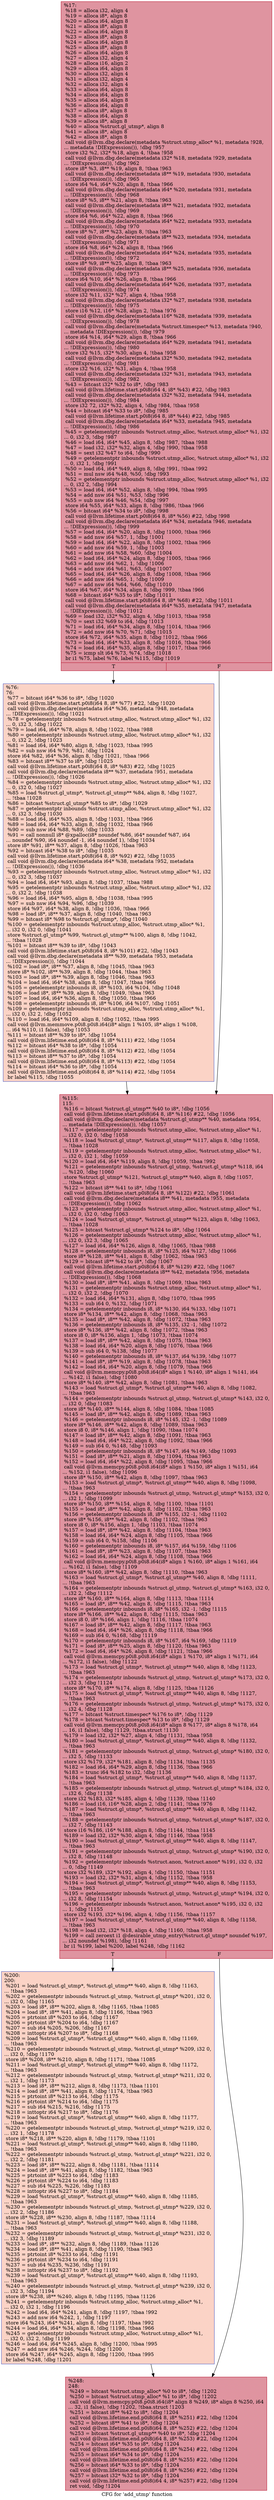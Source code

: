 digraph "CFG for 'add_utmp' function" {
	label="CFG for 'add_utmp' function";

	Node0x1e1cca0 [shape=record,color="#b70d28ff", style=filled, fillcolor="#b70d2870",label="{%17:\l  %18 = alloca i32, align 4\l  %19 = alloca i8*, align 8\l  %20 = alloca i64, align 8\l  %21 = alloca i8*, align 8\l  %22 = alloca i64, align 8\l  %23 = alloca i8*, align 8\l  %24 = alloca i64, align 8\l  %25 = alloca i8*, align 8\l  %26 = alloca i64, align 8\l  %27 = alloca i32, align 4\l  %28 = alloca i16, align 2\l  %29 = alloca i64, align 8\l  %30 = alloca i32, align 4\l  %31 = alloca i32, align 4\l  %32 = alloca i32, align 4\l  %33 = alloca i64, align 8\l  %34 = alloca i64, align 8\l  %35 = alloca i64, align 8\l  %36 = alloca i64, align 8\l  %37 = alloca i8*, align 8\l  %38 = alloca i64, align 8\l  %39 = alloca i8*, align 8\l  %40 = alloca %struct.gl_utmp*, align 8\l  %41 = alloca i8*, align 8\l  %42 = alloca i8*, align 8\l  call void @llvm.dbg.declare(metadata %struct.utmp_alloc* %1, metadata !928,\l... metadata !DIExpression()), !dbg !957\l  store i32 %2, i32* %18, align 4, !tbaa !958\l  call void @llvm.dbg.declare(metadata i32* %18, metadata !929, metadata\l... !DIExpression()), !dbg !962\l  store i8* %3, i8** %19, align 8, !tbaa !963\l  call void @llvm.dbg.declare(metadata i8** %19, metadata !930, metadata\l... !DIExpression()), !dbg !965\l  store i64 %4, i64* %20, align 8, !tbaa !966\l  call void @llvm.dbg.declare(metadata i64* %20, metadata !931, metadata\l... !DIExpression()), !dbg !968\l  store i8* %5, i8** %21, align 8, !tbaa !963\l  call void @llvm.dbg.declare(metadata i8** %21, metadata !932, metadata\l... !DIExpression()), !dbg !969\l  store i64 %6, i64* %22, align 8, !tbaa !966\l  call void @llvm.dbg.declare(metadata i64* %22, metadata !933, metadata\l... !DIExpression()), !dbg !970\l  store i8* %7, i8** %23, align 8, !tbaa !963\l  call void @llvm.dbg.declare(metadata i8** %23, metadata !934, metadata\l... !DIExpression()), !dbg !971\l  store i64 %8, i64* %24, align 8, !tbaa !966\l  call void @llvm.dbg.declare(metadata i64* %24, metadata !935, metadata\l... !DIExpression()), !dbg !972\l  store i8* %9, i8** %25, align 8, !tbaa !963\l  call void @llvm.dbg.declare(metadata i8** %25, metadata !936, metadata\l... !DIExpression()), !dbg !973\l  store i64 %10, i64* %26, align 8, !tbaa !966\l  call void @llvm.dbg.declare(metadata i64* %26, metadata !937, metadata\l... !DIExpression()), !dbg !974\l  store i32 %11, i32* %27, align 4, !tbaa !958\l  call void @llvm.dbg.declare(metadata i32* %27, metadata !938, metadata\l... !DIExpression()), !dbg !975\l  store i16 %12, i16* %28, align 2, !tbaa !976\l  call void @llvm.dbg.declare(metadata i16* %28, metadata !939, metadata\l... !DIExpression()), !dbg !978\l  call void @llvm.dbg.declare(metadata %struct.timespec* %13, metadata !940,\l... metadata !DIExpression()), !dbg !979\l  store i64 %14, i64* %29, align 8, !tbaa !966\l  call void @llvm.dbg.declare(metadata i64* %29, metadata !941, metadata\l... !DIExpression()), !dbg !980\l  store i32 %15, i32* %30, align 4, !tbaa !958\l  call void @llvm.dbg.declare(metadata i32* %30, metadata !942, metadata\l... !DIExpression()), !dbg !981\l  store i32 %16, i32* %31, align 4, !tbaa !958\l  call void @llvm.dbg.declare(metadata i32* %31, metadata !943, metadata\l... !DIExpression()), !dbg !982\l  %43 = bitcast i32* %32 to i8*, !dbg !983\l  call void @llvm.lifetime.start.p0i8(i64 4, i8* %43) #22, !dbg !983\l  call void @llvm.dbg.declare(metadata i32* %32, metadata !944, metadata\l... !DIExpression()), !dbg !984\l  store i32 72, i32* %32, align 4, !dbg !984, !tbaa !958\l  %44 = bitcast i64* %33 to i8*, !dbg !985\l  call void @llvm.lifetime.start.p0i8(i64 8, i8* %44) #22, !dbg !985\l  call void @llvm.dbg.declare(metadata i64* %33, metadata !945, metadata\l... !DIExpression()), !dbg !986\l  %45 = getelementptr inbounds %struct.utmp_alloc, %struct.utmp_alloc* %1, i32\l... 0, i32 3, !dbg !987\l  %46 = load i64, i64* %45, align 8, !dbg !987, !tbaa !988\l  %47 = load i32, i32* %32, align 4, !dbg !990, !tbaa !958\l  %48 = sext i32 %47 to i64, !dbg !990\l  %49 = getelementptr inbounds %struct.utmp_alloc, %struct.utmp_alloc* %1, i32\l... 0, i32 1, !dbg !991\l  %50 = load i64, i64* %49, align 8, !dbg !991, !tbaa !992\l  %51 = mul nsw i64 %48, %50, !dbg !993\l  %52 = getelementptr inbounds %struct.utmp_alloc, %struct.utmp_alloc* %1, i32\l... 0, i32 2, !dbg !994\l  %53 = load i64, i64* %52, align 8, !dbg !994, !tbaa !995\l  %54 = add nsw i64 %51, %53, !dbg !996\l  %55 = sub nsw i64 %46, %54, !dbg !997\l  store i64 %55, i64* %33, align 8, !dbg !986, !tbaa !966\l  %56 = bitcast i64* %34 to i8*, !dbg !998\l  call void @llvm.lifetime.start.p0i8(i64 8, i8* %56) #22, !dbg !998\l  call void @llvm.dbg.declare(metadata i64* %34, metadata !946, metadata\l... !DIExpression()), !dbg !999\l  %57 = load i64, i64* %20, align 8, !dbg !1000, !tbaa !966\l  %58 = add nsw i64 %57, 1, !dbg !1001\l  %59 = load i64, i64* %22, align 8, !dbg !1002, !tbaa !966\l  %60 = add nsw i64 %59, 1, !dbg !1003\l  %61 = add nsw i64 %58, %60, !dbg !1004\l  %62 = load i64, i64* %24, align 8, !dbg !1005, !tbaa !966\l  %63 = add nsw i64 %62, 1, !dbg !1006\l  %64 = add nsw i64 %61, %63, !dbg !1007\l  %65 = load i64, i64* %26, align 8, !dbg !1008, !tbaa !966\l  %66 = add nsw i64 %65, 1, !dbg !1009\l  %67 = add nsw i64 %64, %66, !dbg !1010\l  store i64 %67, i64* %34, align 8, !dbg !999, !tbaa !966\l  %68 = bitcast i64* %35 to i8*, !dbg !1011\l  call void @llvm.lifetime.start.p0i8(i64 8, i8* %68) #22, !dbg !1011\l  call void @llvm.dbg.declare(metadata i64* %35, metadata !947, metadata\l... !DIExpression()), !dbg !1012\l  %69 = load i32, i32* %32, align 4, !dbg !1013, !tbaa !958\l  %70 = sext i32 %69 to i64, !dbg !1013\l  %71 = load i64, i64* %34, align 8, !dbg !1014, !tbaa !966\l  %72 = add nsw i64 %70, %71, !dbg !1015\l  store i64 %72, i64* %35, align 8, !dbg !1012, !tbaa !966\l  %73 = load i64, i64* %33, align 8, !dbg !1016, !tbaa !966\l  %74 = load i64, i64* %35, align 8, !dbg !1017, !tbaa !966\l  %75 = icmp slt i64 %73, %74, !dbg !1018\l  br i1 %75, label %76, label %115, !dbg !1019\l|{<s0>T|<s1>F}}"];
	Node0x1e1cca0:s0 -> Node0x1e1cda0;
	Node0x1e1cca0:s1 -> Node0x1e1cdf0;
	Node0x1e1cda0 [shape=record,color="#3d50c3ff", style=filled, fillcolor="#f59c7d70",label="{%76:\l76:                                               \l  %77 = bitcast i64* %36 to i8*, !dbg !1020\l  call void @llvm.lifetime.start.p0i8(i64 8, i8* %77) #22, !dbg !1020\l  call void @llvm.dbg.declare(metadata i64* %36, metadata !948, metadata\l... !DIExpression()), !dbg !1021\l  %78 = getelementptr inbounds %struct.utmp_alloc, %struct.utmp_alloc* %1, i32\l... 0, i32 3, !dbg !1022\l  %79 = load i64, i64* %78, align 8, !dbg !1022, !tbaa !988\l  %80 = getelementptr inbounds %struct.utmp_alloc, %struct.utmp_alloc* %1, i32\l... 0, i32 2, !dbg !1023\l  %81 = load i64, i64* %80, align 8, !dbg !1023, !tbaa !995\l  %82 = sub nsw i64 %79, %81, !dbg !1024\l  store i64 %82, i64* %36, align 8, !dbg !1021, !tbaa !966\l  %83 = bitcast i8** %37 to i8*, !dbg !1025\l  call void @llvm.lifetime.start.p0i8(i64 8, i8* %83) #22, !dbg !1025\l  call void @llvm.dbg.declare(metadata i8** %37, metadata !951, metadata\l... !DIExpression()), !dbg !1026\l  %84 = getelementptr inbounds %struct.utmp_alloc, %struct.utmp_alloc* %1, i32\l... 0, i32 0, !dbg !1027\l  %85 = load %struct.gl_utmp*, %struct.gl_utmp** %84, align 8, !dbg !1027,\l... !tbaa !1028\l  %86 = bitcast %struct.gl_utmp* %85 to i8*, !dbg !1029\l  %87 = getelementptr inbounds %struct.utmp_alloc, %struct.utmp_alloc* %1, i32\l... 0, i32 3, !dbg !1030\l  %88 = load i64, i64* %35, align 8, !dbg !1031, !tbaa !966\l  %89 = load i64, i64* %33, align 8, !dbg !1032, !tbaa !966\l  %90 = sub nsw i64 %88, %89, !dbg !1033\l  %91 = call nonnull i8* @xpalloc(i8* noundef %86, i64* noundef %87, i64\l... noundef %90, i64 noundef -1, i64 noundef 1), !dbg !1034\l  store i8* %91, i8** %37, align 8, !dbg !1026, !tbaa !963\l  %92 = bitcast i64* %38 to i8*, !dbg !1035\l  call void @llvm.lifetime.start.p0i8(i64 8, i8* %92) #22, !dbg !1035\l  call void @llvm.dbg.declare(metadata i64* %38, metadata !952, metadata\l... !DIExpression()), !dbg !1036\l  %93 = getelementptr inbounds %struct.utmp_alloc, %struct.utmp_alloc* %1, i32\l... 0, i32 3, !dbg !1037\l  %94 = load i64, i64* %93, align 8, !dbg !1037, !tbaa !988\l  %95 = getelementptr inbounds %struct.utmp_alloc, %struct.utmp_alloc* %1, i32\l... 0, i32 2, !dbg !1038\l  %96 = load i64, i64* %95, align 8, !dbg !1038, !tbaa !995\l  %97 = sub nsw i64 %94, %96, !dbg !1039\l  store i64 %97, i64* %38, align 8, !dbg !1036, !tbaa !966\l  %98 = load i8*, i8** %37, align 8, !dbg !1040, !tbaa !963\l  %99 = bitcast i8* %98 to %struct.gl_utmp*, !dbg !1040\l  %100 = getelementptr inbounds %struct.utmp_alloc, %struct.utmp_alloc* %1,\l... i32 0, i32 0, !dbg !1041\l  store %struct.gl_utmp* %99, %struct.gl_utmp** %100, align 8, !dbg !1042,\l... !tbaa !1028\l  %101 = bitcast i8** %39 to i8*, !dbg !1043\l  call void @llvm.lifetime.start.p0i8(i64 8, i8* %101) #22, !dbg !1043\l  call void @llvm.dbg.declare(metadata i8** %39, metadata !953, metadata\l... !DIExpression()), !dbg !1044\l  %102 = load i8*, i8** %37, align 8, !dbg !1045, !tbaa !963\l  store i8* %102, i8** %39, align 8, !dbg !1044, !tbaa !963\l  %103 = load i8*, i8** %39, align 8, !dbg !1046, !tbaa !963\l  %104 = load i64, i64* %38, align 8, !dbg !1047, !tbaa !966\l  %105 = getelementptr inbounds i8, i8* %103, i64 %104, !dbg !1048\l  %106 = load i8*, i8** %39, align 8, !dbg !1049, !tbaa !963\l  %107 = load i64, i64* %36, align 8, !dbg !1050, !tbaa !966\l  %108 = getelementptr inbounds i8, i8* %106, i64 %107, !dbg !1051\l  %109 = getelementptr inbounds %struct.utmp_alloc, %struct.utmp_alloc* %1,\l... i32 0, i32 2, !dbg !1052\l  %110 = load i64, i64* %109, align 8, !dbg !1052, !tbaa !995\l  call void @llvm.memmove.p0i8.p0i8.i64(i8* align 1 %105, i8* align 1 %108,\l... i64 %110, i1 false), !dbg !1053\l  %111 = bitcast i8** %39 to i8*, !dbg !1054\l  call void @llvm.lifetime.end.p0i8(i64 8, i8* %111) #22, !dbg !1054\l  %112 = bitcast i64* %38 to i8*, !dbg !1054\l  call void @llvm.lifetime.end.p0i8(i64 8, i8* %112) #22, !dbg !1054\l  %113 = bitcast i8** %37 to i8*, !dbg !1054\l  call void @llvm.lifetime.end.p0i8(i64 8, i8* %113) #22, !dbg !1054\l  %114 = bitcast i64* %36 to i8*, !dbg !1054\l  call void @llvm.lifetime.end.p0i8(i64 8, i8* %114) #22, !dbg !1054\l  br label %115, !dbg !1055\l}"];
	Node0x1e1cda0 -> Node0x1e1cdf0;
	Node0x1e1cdf0 [shape=record,color="#b70d28ff", style=filled, fillcolor="#b70d2870",label="{%115:\l115:                                              \l  %116 = bitcast %struct.gl_utmp** %40 to i8*, !dbg !1056\l  call void @llvm.lifetime.start.p0i8(i64 8, i8* %116) #22, !dbg !1056\l  call void @llvm.dbg.declare(metadata %struct.gl_utmp** %40, metadata !954,\l... metadata !DIExpression()), !dbg !1057\l  %117 = getelementptr inbounds %struct.utmp_alloc, %struct.utmp_alloc* %1,\l... i32 0, i32 0, !dbg !1058\l  %118 = load %struct.gl_utmp*, %struct.gl_utmp** %117, align 8, !dbg !1058,\l... !tbaa !1028\l  %119 = getelementptr inbounds %struct.utmp_alloc, %struct.utmp_alloc* %1,\l... i32 0, i32 1, !dbg !1059\l  %120 = load i64, i64* %119, align 8, !dbg !1059, !tbaa !992\l  %121 = getelementptr inbounds %struct.gl_utmp, %struct.gl_utmp* %118, i64\l... %120, !dbg !1060\l  store %struct.gl_utmp* %121, %struct.gl_utmp** %40, align 8, !dbg !1057,\l... !tbaa !963\l  %122 = bitcast i8** %41 to i8*, !dbg !1061\l  call void @llvm.lifetime.start.p0i8(i64 8, i8* %122) #22, !dbg !1061\l  call void @llvm.dbg.declare(metadata i8** %41, metadata !955, metadata\l... !DIExpression()), !dbg !1062\l  %123 = getelementptr inbounds %struct.utmp_alloc, %struct.utmp_alloc* %1,\l... i32 0, i32 0, !dbg !1063\l  %124 = load %struct.gl_utmp*, %struct.gl_utmp** %123, align 8, !dbg !1063,\l... !tbaa !1028\l  %125 = bitcast %struct.gl_utmp* %124 to i8*, !dbg !1064\l  %126 = getelementptr inbounds %struct.utmp_alloc, %struct.utmp_alloc* %1,\l... i32 0, i32 3, !dbg !1065\l  %127 = load i64, i64* %126, align 8, !dbg !1065, !tbaa !988\l  %128 = getelementptr inbounds i8, i8* %125, i64 %127, !dbg !1066\l  store i8* %128, i8** %41, align 8, !dbg !1062, !tbaa !963\l  %129 = bitcast i8** %42 to i8*, !dbg !1067\l  call void @llvm.lifetime.start.p0i8(i64 8, i8* %129) #22, !dbg !1067\l  call void @llvm.dbg.declare(metadata i8** %42, metadata !956, metadata\l... !DIExpression()), !dbg !1068\l  %130 = load i8*, i8** %41, align 8, !dbg !1069, !tbaa !963\l  %131 = getelementptr inbounds %struct.utmp_alloc, %struct.utmp_alloc* %1,\l... i32 0, i32 2, !dbg !1070\l  %132 = load i64, i64* %131, align 8, !dbg !1070, !tbaa !995\l  %133 = sub i64 0, %132, !dbg !1071\l  %134 = getelementptr inbounds i8, i8* %130, i64 %133, !dbg !1071\l  store i8* %134, i8** %42, align 8, !dbg !1068, !tbaa !963\l  %135 = load i8*, i8** %42, align 8, !dbg !1072, !tbaa !963\l  %136 = getelementptr inbounds i8, i8* %135, i32 -1, !dbg !1072\l  store i8* %136, i8** %42, align 8, !dbg !1072, !tbaa !963\l  store i8 0, i8* %136, align 1, !dbg !1073, !tbaa !1074\l  %137 = load i8*, i8** %42, align 8, !dbg !1075, !tbaa !963\l  %138 = load i64, i64* %20, align 8, !dbg !1076, !tbaa !966\l  %139 = sub i64 0, %138, !dbg !1077\l  %140 = getelementptr inbounds i8, i8* %137, i64 %139, !dbg !1077\l  %141 = load i8*, i8** %19, align 8, !dbg !1078, !tbaa !963\l  %142 = load i64, i64* %20, align 8, !dbg !1079, !tbaa !966\l  call void @llvm.memcpy.p0i8.p0i8.i64(i8* align 1 %140, i8* align 1 %141, i64\l... %142, i1 false), !dbg !1080\l  store i8* %140, i8** %42, align 8, !dbg !1081, !tbaa !963\l  %143 = load %struct.gl_utmp*, %struct.gl_utmp** %40, align 8, !dbg !1082,\l... !tbaa !963\l  %144 = getelementptr inbounds %struct.gl_utmp, %struct.gl_utmp* %143, i32 0,\l... i32 0, !dbg !1083\l  store i8* %140, i8** %144, align 8, !dbg !1084, !tbaa !1085\l  %145 = load i8*, i8** %42, align 8, !dbg !1089, !tbaa !963\l  %146 = getelementptr inbounds i8, i8* %145, i32 -1, !dbg !1089\l  store i8* %146, i8** %42, align 8, !dbg !1089, !tbaa !963\l  store i8 0, i8* %146, align 1, !dbg !1090, !tbaa !1074\l  %147 = load i8*, i8** %42, align 8, !dbg !1091, !tbaa !963\l  %148 = load i64, i64* %22, align 8, !dbg !1092, !tbaa !966\l  %149 = sub i64 0, %148, !dbg !1093\l  %150 = getelementptr inbounds i8, i8* %147, i64 %149, !dbg !1093\l  %151 = load i8*, i8** %21, align 8, !dbg !1094, !tbaa !963\l  %152 = load i64, i64* %22, align 8, !dbg !1095, !tbaa !966\l  call void @llvm.memcpy.p0i8.p0i8.i64(i8* align 1 %150, i8* align 1 %151, i64\l... %152, i1 false), !dbg !1096\l  store i8* %150, i8** %42, align 8, !dbg !1097, !tbaa !963\l  %153 = load %struct.gl_utmp*, %struct.gl_utmp** %40, align 8, !dbg !1098,\l... !tbaa !963\l  %154 = getelementptr inbounds %struct.gl_utmp, %struct.gl_utmp* %153, i32 0,\l... i32 1, !dbg !1099\l  store i8* %150, i8** %154, align 8, !dbg !1100, !tbaa !1101\l  %155 = load i8*, i8** %42, align 8, !dbg !1102, !tbaa !963\l  %156 = getelementptr inbounds i8, i8* %155, i32 -1, !dbg !1102\l  store i8* %156, i8** %42, align 8, !dbg !1102, !tbaa !963\l  store i8 0, i8* %156, align 1, !dbg !1103, !tbaa !1074\l  %157 = load i8*, i8** %42, align 8, !dbg !1104, !tbaa !963\l  %158 = load i64, i64* %24, align 8, !dbg !1105, !tbaa !966\l  %159 = sub i64 0, %158, !dbg !1106\l  %160 = getelementptr inbounds i8, i8* %157, i64 %159, !dbg !1106\l  %161 = load i8*, i8** %23, align 8, !dbg !1107, !tbaa !963\l  %162 = load i64, i64* %24, align 8, !dbg !1108, !tbaa !966\l  call void @llvm.memcpy.p0i8.p0i8.i64(i8* align 1 %160, i8* align 1 %161, i64\l... %162, i1 false), !dbg !1109\l  store i8* %160, i8** %42, align 8, !dbg !1110, !tbaa !963\l  %163 = load %struct.gl_utmp*, %struct.gl_utmp** %40, align 8, !dbg !1111,\l... !tbaa !963\l  %164 = getelementptr inbounds %struct.gl_utmp, %struct.gl_utmp* %163, i32 0,\l... i32 2, !dbg !1112\l  store i8* %160, i8** %164, align 8, !dbg !1113, !tbaa !1114\l  %165 = load i8*, i8** %42, align 8, !dbg !1115, !tbaa !963\l  %166 = getelementptr inbounds i8, i8* %165, i32 -1, !dbg !1115\l  store i8* %166, i8** %42, align 8, !dbg !1115, !tbaa !963\l  store i8 0, i8* %166, align 1, !dbg !1116, !tbaa !1074\l  %167 = load i8*, i8** %42, align 8, !dbg !1117, !tbaa !963\l  %168 = load i64, i64* %26, align 8, !dbg !1118, !tbaa !966\l  %169 = sub i64 0, %168, !dbg !1119\l  %170 = getelementptr inbounds i8, i8* %167, i64 %169, !dbg !1119\l  %171 = load i8*, i8** %25, align 8, !dbg !1120, !tbaa !963\l  %172 = load i64, i64* %26, align 8, !dbg !1121, !tbaa !966\l  call void @llvm.memcpy.p0i8.p0i8.i64(i8* align 1 %170, i8* align 1 %171, i64\l... %172, i1 false), !dbg !1122\l  %173 = load %struct.gl_utmp*, %struct.gl_utmp** %40, align 8, !dbg !1123,\l... !tbaa !963\l  %174 = getelementptr inbounds %struct.gl_utmp, %struct.gl_utmp* %173, i32 0,\l... i32 3, !dbg !1124\l  store i8* %170, i8** %174, align 8, !dbg !1125, !tbaa !1126\l  %175 = load %struct.gl_utmp*, %struct.gl_utmp** %40, align 8, !dbg !1127,\l... !tbaa !963\l  %176 = getelementptr inbounds %struct.gl_utmp, %struct.gl_utmp* %175, i32 0,\l... i32 4, !dbg !1128\l  %177 = bitcast %struct.timespec* %176 to i8*, !dbg !1129\l  %178 = bitcast %struct.timespec* %13 to i8*, !dbg !1129\l  call void @llvm.memcpy.p0i8.p0i8.i64(i8* align 8 %177, i8* align 8 %178, i64\l... 16, i1 false), !dbg !1129, !tbaa.struct !1130\l  %179 = load i32, i32* %27, align 4, !dbg !1131, !tbaa !958\l  %180 = load %struct.gl_utmp*, %struct.gl_utmp** %40, align 8, !dbg !1132,\l... !tbaa !963\l  %181 = getelementptr inbounds %struct.gl_utmp, %struct.gl_utmp* %180, i32 0,\l... i32 5, !dbg !1133\l  store i32 %179, i32* %181, align 8, !dbg !1134, !tbaa !1135\l  %182 = load i64, i64* %29, align 8, !dbg !1136, !tbaa !966\l  %183 = trunc i64 %182 to i32, !dbg !1136\l  %184 = load %struct.gl_utmp*, %struct.gl_utmp** %40, align 8, !dbg !1137,\l... !tbaa !963\l  %185 = getelementptr inbounds %struct.gl_utmp, %struct.gl_utmp* %184, i32 0,\l... i32 6, !dbg !1138\l  store i32 %183, i32* %185, align 4, !dbg !1139, !tbaa !1140\l  %186 = load i16, i16* %28, align 2, !dbg !1141, !tbaa !976\l  %187 = load %struct.gl_utmp*, %struct.gl_utmp** %40, align 8, !dbg !1142,\l... !tbaa !963\l  %188 = getelementptr inbounds %struct.gl_utmp, %struct.gl_utmp* %187, i32 0,\l... i32 7, !dbg !1143\l  store i16 %186, i16* %188, align 8, !dbg !1144, !tbaa !1145\l  %189 = load i32, i32* %30, align 4, !dbg !1146, !tbaa !958\l  %190 = load %struct.gl_utmp*, %struct.gl_utmp** %40, align 8, !dbg !1147,\l... !tbaa !963\l  %191 = getelementptr inbounds %struct.gl_utmp, %struct.gl_utmp* %190, i32 0,\l... i32 8, !dbg !1148\l  %192 = getelementptr inbounds %struct.anon, %struct.anon* %191, i32 0, i32\l... 0, !dbg !1149\l  store i32 %189, i32* %192, align 4, !dbg !1150, !tbaa !1151\l  %193 = load i32, i32* %31, align 4, !dbg !1152, !tbaa !958\l  %194 = load %struct.gl_utmp*, %struct.gl_utmp** %40, align 8, !dbg !1153,\l... !tbaa !963\l  %195 = getelementptr inbounds %struct.gl_utmp, %struct.gl_utmp* %194, i32 0,\l... i32 8, !dbg !1154\l  %196 = getelementptr inbounds %struct.anon, %struct.anon* %195, i32 0, i32\l... 1, !dbg !1155\l  store i32 %193, i32* %196, align 4, !dbg !1156, !tbaa !1157\l  %197 = load %struct.gl_utmp*, %struct.gl_utmp** %40, align 8, !dbg !1158,\l... !tbaa !963\l  %198 = load i32, i32* %18, align 4, !dbg !1160, !tbaa !958\l  %199 = call zeroext i1 @desirable_utmp_entry(%struct.gl_utmp* noundef %197,\l... i32 noundef %198), !dbg !1161\l  br i1 %199, label %200, label %248, !dbg !1162\l|{<s0>T|<s1>F}}"];
	Node0x1e1cdf0:s0 -> Node0x1e1ce40;
	Node0x1e1cdf0:s1 -> Node0x1e1ce90;
	Node0x1e1ce40 [shape=record,color="#3d50c3ff", style=filled, fillcolor="#f59c7d70",label="{%200:\l200:                                              \l  %201 = load %struct.gl_utmp*, %struct.gl_utmp** %40, align 8, !dbg !1163,\l... !tbaa !963\l  %202 = getelementptr inbounds %struct.gl_utmp, %struct.gl_utmp* %201, i32 0,\l... i32 0, !dbg !1165\l  %203 = load i8*, i8** %202, align 8, !dbg !1165, !tbaa !1085\l  %204 = load i8*, i8** %41, align 8, !dbg !1166, !tbaa !963\l  %205 = ptrtoint i8* %203 to i64, !dbg !1167\l  %206 = ptrtoint i8* %204 to i64, !dbg !1167\l  %207 = sub i64 %205, %206, !dbg !1167\l  %208 = inttoptr i64 %207 to i8*, !dbg !1168\l  %209 = load %struct.gl_utmp*, %struct.gl_utmp** %40, align 8, !dbg !1169,\l... !tbaa !963\l  %210 = getelementptr inbounds %struct.gl_utmp, %struct.gl_utmp* %209, i32 0,\l... i32 0, !dbg !1170\l  store i8* %208, i8** %210, align 8, !dbg !1171, !tbaa !1085\l  %211 = load %struct.gl_utmp*, %struct.gl_utmp** %40, align 8, !dbg !1172,\l... !tbaa !963\l  %212 = getelementptr inbounds %struct.gl_utmp, %struct.gl_utmp* %211, i32 0,\l... i32 1, !dbg !1173\l  %213 = load i8*, i8** %212, align 8, !dbg !1173, !tbaa !1101\l  %214 = load i8*, i8** %41, align 8, !dbg !1174, !tbaa !963\l  %215 = ptrtoint i8* %213 to i64, !dbg !1175\l  %216 = ptrtoint i8* %214 to i64, !dbg !1175\l  %217 = sub i64 %215, %216, !dbg !1175\l  %218 = inttoptr i64 %217 to i8*, !dbg !1176\l  %219 = load %struct.gl_utmp*, %struct.gl_utmp** %40, align 8, !dbg !1177,\l... !tbaa !963\l  %220 = getelementptr inbounds %struct.gl_utmp, %struct.gl_utmp* %219, i32 0,\l... i32 1, !dbg !1178\l  store i8* %218, i8** %220, align 8, !dbg !1179, !tbaa !1101\l  %221 = load %struct.gl_utmp*, %struct.gl_utmp** %40, align 8, !dbg !1180,\l... !tbaa !963\l  %222 = getelementptr inbounds %struct.gl_utmp, %struct.gl_utmp* %221, i32 0,\l... i32 2, !dbg !1181\l  %223 = load i8*, i8** %222, align 8, !dbg !1181, !tbaa !1114\l  %224 = load i8*, i8** %41, align 8, !dbg !1182, !tbaa !963\l  %225 = ptrtoint i8* %223 to i64, !dbg !1183\l  %226 = ptrtoint i8* %224 to i64, !dbg !1183\l  %227 = sub i64 %225, %226, !dbg !1183\l  %228 = inttoptr i64 %227 to i8*, !dbg !1184\l  %229 = load %struct.gl_utmp*, %struct.gl_utmp** %40, align 8, !dbg !1185,\l... !tbaa !963\l  %230 = getelementptr inbounds %struct.gl_utmp, %struct.gl_utmp* %229, i32 0,\l... i32 2, !dbg !1186\l  store i8* %228, i8** %230, align 8, !dbg !1187, !tbaa !1114\l  %231 = load %struct.gl_utmp*, %struct.gl_utmp** %40, align 8, !dbg !1188,\l... !tbaa !963\l  %232 = getelementptr inbounds %struct.gl_utmp, %struct.gl_utmp* %231, i32 0,\l... i32 3, !dbg !1189\l  %233 = load i8*, i8** %232, align 8, !dbg !1189, !tbaa !1126\l  %234 = load i8*, i8** %41, align 8, !dbg !1190, !tbaa !963\l  %235 = ptrtoint i8* %233 to i64, !dbg !1191\l  %236 = ptrtoint i8* %234 to i64, !dbg !1191\l  %237 = sub i64 %235, %236, !dbg !1191\l  %238 = inttoptr i64 %237 to i8*, !dbg !1192\l  %239 = load %struct.gl_utmp*, %struct.gl_utmp** %40, align 8, !dbg !1193,\l... !tbaa !963\l  %240 = getelementptr inbounds %struct.gl_utmp, %struct.gl_utmp* %239, i32 0,\l... i32 3, !dbg !1194\l  store i8* %238, i8** %240, align 8, !dbg !1195, !tbaa !1126\l  %241 = getelementptr inbounds %struct.utmp_alloc, %struct.utmp_alloc* %1,\l... i32 0, i32 1, !dbg !1196\l  %242 = load i64, i64* %241, align 8, !dbg !1197, !tbaa !992\l  %243 = add nsw i64 %242, 1, !dbg !1197\l  store i64 %243, i64* %241, align 8, !dbg !1197, !tbaa !992\l  %244 = load i64, i64* %34, align 8, !dbg !1198, !tbaa !966\l  %245 = getelementptr inbounds %struct.utmp_alloc, %struct.utmp_alloc* %1,\l... i32 0, i32 2, !dbg !1199\l  %246 = load i64, i64* %245, align 8, !dbg !1200, !tbaa !995\l  %247 = add nsw i64 %246, %244, !dbg !1200\l  store i64 %247, i64* %245, align 8, !dbg !1200, !tbaa !995\l  br label %248, !dbg !1201\l}"];
	Node0x1e1ce40 -> Node0x1e1ce90;
	Node0x1e1ce90 [shape=record,color="#b70d28ff", style=filled, fillcolor="#b70d2870",label="{%248:\l248:                                              \l  %249 = bitcast %struct.utmp_alloc* %0 to i8*, !dbg !1202\l  %250 = bitcast %struct.utmp_alloc* %1 to i8*, !dbg !1202\l  call void @llvm.memcpy.p0i8.p0i8.i64(i8* align 8 %249, i8* align 8 %250, i64\l... 32, i1 false), !dbg !1202, !tbaa.struct !1203\l  %251 = bitcast i8** %42 to i8*, !dbg !1204\l  call void @llvm.lifetime.end.p0i8(i64 8, i8* %251) #22, !dbg !1204\l  %252 = bitcast i8** %41 to i8*, !dbg !1204\l  call void @llvm.lifetime.end.p0i8(i64 8, i8* %252) #22, !dbg !1204\l  %253 = bitcast %struct.gl_utmp** %40 to i8*, !dbg !1204\l  call void @llvm.lifetime.end.p0i8(i64 8, i8* %253) #22, !dbg !1204\l  %254 = bitcast i64* %35 to i8*, !dbg !1204\l  call void @llvm.lifetime.end.p0i8(i64 8, i8* %254) #22, !dbg !1204\l  %255 = bitcast i64* %34 to i8*, !dbg !1204\l  call void @llvm.lifetime.end.p0i8(i64 8, i8* %255) #22, !dbg !1204\l  %256 = bitcast i64* %33 to i8*, !dbg !1204\l  call void @llvm.lifetime.end.p0i8(i64 8, i8* %256) #22, !dbg !1204\l  %257 = bitcast i32* %32 to i8*, !dbg !1204\l  call void @llvm.lifetime.end.p0i8(i64 4, i8* %257) #22, !dbg !1204\l  ret void, !dbg !1204\l}"];
}
